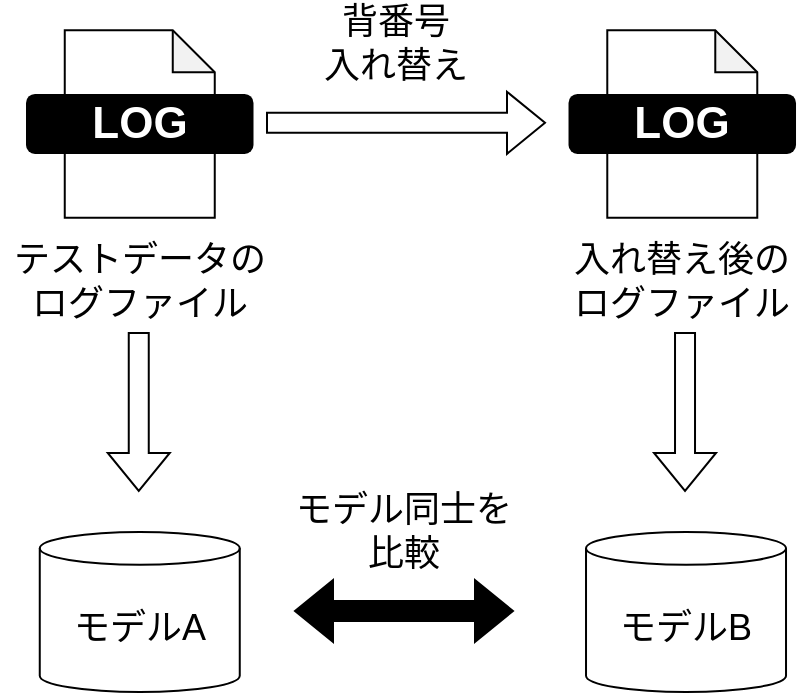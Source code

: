 <mxfile version="20.8.18" type="github">
  <diagram name="ページ1" id="QjeHSQKjp2hUllKTD253">
    <mxGraphModel dx="1434" dy="731" grid="1" gridSize="10" guides="1" tooltips="1" connect="1" arrows="1" fold="1" page="1" pageScale="1" pageWidth="827" pageHeight="1169" math="0" shadow="0">
      <root>
        <mxCell id="0" />
        <mxCell id="1" parent="0" />
        <mxCell id="XIuBmqXELJXCCU3DEwat-2" value="" style="shape=note;whiteSpace=wrap;html=1;backgroundOutline=1;darkOpacity=0.05;size=21;" parent="1" vertex="1">
          <mxGeometry x="189.38" y="189.12" width="75" height="93.75" as="geometry" />
        </mxCell>
        <mxCell id="XIuBmqXELJXCCU3DEwat-3" value="&lt;span style=&quot;font-size: 22px;&quot;&gt;LOG&lt;/span&gt;" style="text;html=1;strokeColor=none;fillColor=#000000;align=center;verticalAlign=middle;whiteSpace=wrap;rounded=1;fontColor=#FFFFFF;fontStyle=1;fontSize=22;" parent="1" vertex="1">
          <mxGeometry x="170" y="220.99" width="113.75" height="30" as="geometry" />
        </mxCell>
        <mxCell id="XIuBmqXELJXCCU3DEwat-4" value="&lt;font style=&quot;font-size: 18px;&quot; color=&quot;#000000&quot;&gt;モデルB&lt;br&gt;&lt;/font&gt;" style="shape=cylinder3;whiteSpace=wrap;html=1;boundedLbl=1;backgroundOutline=1;size=8.179;rounded=1;labelBackgroundColor=none;fontSize=22;fontColor=#FFFFFF;fillColor=#FFFFFF;strokeColor=#000000;" parent="1" vertex="1">
          <mxGeometry x="450.01" y="440" width="100" height="80" as="geometry" />
        </mxCell>
        <mxCell id="XIuBmqXELJXCCU3DEwat-5" value="&lt;font style=&quot;font-size: 18px;&quot; color=&quot;#000000&quot;&gt;モデルA&lt;br&gt;&lt;/font&gt;" style="shape=cylinder3;whiteSpace=wrap;html=1;boundedLbl=1;backgroundOutline=1;size=8.179;rounded=1;labelBackgroundColor=none;fontSize=22;fontColor=#FFFFFF;fillColor=#FFFFFF;strokeColor=#000000;" parent="1" vertex="1">
          <mxGeometry x="176.88" y="440" width="100" height="80" as="geometry" />
        </mxCell>
        <mxCell id="XIuBmqXELJXCCU3DEwat-8" value="" style="shape=flexArrow;endArrow=classic;html=1;rounded=0;strokeWidth=1;fontSize=18;fontColor=#000000;" parent="1" edge="1">
          <mxGeometry width="50" height="50" relative="1" as="geometry">
            <mxPoint x="290" y="235.41" as="sourcePoint" />
            <mxPoint x="430" y="235.41" as="targetPoint" />
          </mxGeometry>
        </mxCell>
        <mxCell id="XIuBmqXELJXCCU3DEwat-12" value="背番号&lt;br&gt;入れ替え" style="text;html=1;strokeColor=none;fillColor=none;align=center;verticalAlign=middle;whiteSpace=wrap;rounded=0;fontSize=18;fontColor=#000000;" parent="1" vertex="1">
          <mxGeometry x="300" y="181" width="110" height="30" as="geometry" />
        </mxCell>
        <mxCell id="XIuBmqXELJXCCU3DEwat-14" value="" style="shape=note;whiteSpace=wrap;html=1;backgroundOutline=1;darkOpacity=0.05;size=21;" parent="1" vertex="1">
          <mxGeometry x="460.64" y="189.12" width="75" height="93.75" as="geometry" />
        </mxCell>
        <mxCell id="XIuBmqXELJXCCU3DEwat-15" value="&lt;span style=&quot;font-size: 22px;&quot;&gt;LOG&lt;/span&gt;" style="text;html=1;strokeColor=none;fillColor=#000000;align=center;verticalAlign=middle;whiteSpace=wrap;rounded=1;fontColor=#FFFFFF;fontStyle=1;fontSize=22;" parent="1" vertex="1">
          <mxGeometry x="441.26" y="220.99" width="113.75" height="30" as="geometry" />
        </mxCell>
        <mxCell id="XIuBmqXELJXCCU3DEwat-16" value="" style="shape=flexArrow;endArrow=classic;html=1;rounded=0;strokeWidth=1;fontSize=18;fontColor=#000000;" parent="1" edge="1">
          <mxGeometry width="50" height="50" relative="1" as="geometry">
            <mxPoint x="226.38" y="340.0" as="sourcePoint" />
            <mxPoint x="226.38" y="420" as="targetPoint" />
          </mxGeometry>
        </mxCell>
        <mxCell id="XIuBmqXELJXCCU3DEwat-17" value="" style="shape=flexArrow;endArrow=classic;html=1;rounded=0;strokeWidth=1;fontSize=18;fontColor=#000000;" parent="1" edge="1">
          <mxGeometry width="50" height="50" relative="1" as="geometry">
            <mxPoint x="499.51" y="340" as="sourcePoint" />
            <mxPoint x="499.51" y="420" as="targetPoint" />
          </mxGeometry>
        </mxCell>
        <mxCell id="XIuBmqXELJXCCU3DEwat-19" value="" style="shape=flexArrow;endArrow=classic;startArrow=classic;html=1;rounded=0;fillColor=#000000;" parent="1" edge="1">
          <mxGeometry width="100" height="100" relative="1" as="geometry">
            <mxPoint x="304" y="479.5" as="sourcePoint" />
            <mxPoint x="414" y="479.5" as="targetPoint" />
          </mxGeometry>
        </mxCell>
        <mxCell id="XIuBmqXELJXCCU3DEwat-20" value="テストデータのログファイル" style="text;html=1;strokeColor=none;fillColor=none;align=center;verticalAlign=middle;whiteSpace=wrap;rounded=0;fontSize=18;fontColor=#000000;" parent="1" vertex="1">
          <mxGeometry x="157.82" y="300" width="138.12" height="30" as="geometry" />
        </mxCell>
        <mxCell id="XIuBmqXELJXCCU3DEwat-21" value="入れ替え後の&lt;br&gt;ログファイル" style="text;html=1;strokeColor=none;fillColor=none;align=center;verticalAlign=middle;whiteSpace=wrap;rounded=0;fontSize=18;fontColor=#000000;" parent="1" vertex="1">
          <mxGeometry x="443.14" y="300" width="110" height="30" as="geometry" />
        </mxCell>
        <mxCell id="XIuBmqXELJXCCU3DEwat-23" value="モデル同士を&lt;br&gt;比較" style="text;html=1;strokeColor=none;fillColor=none;align=center;verticalAlign=middle;whiteSpace=wrap;rounded=0;fontSize=18;fontColor=#000000;" parent="1" vertex="1">
          <mxGeometry x="303.5" y="410" width="110" height="60" as="geometry" />
        </mxCell>
      </root>
    </mxGraphModel>
  </diagram>
</mxfile>
